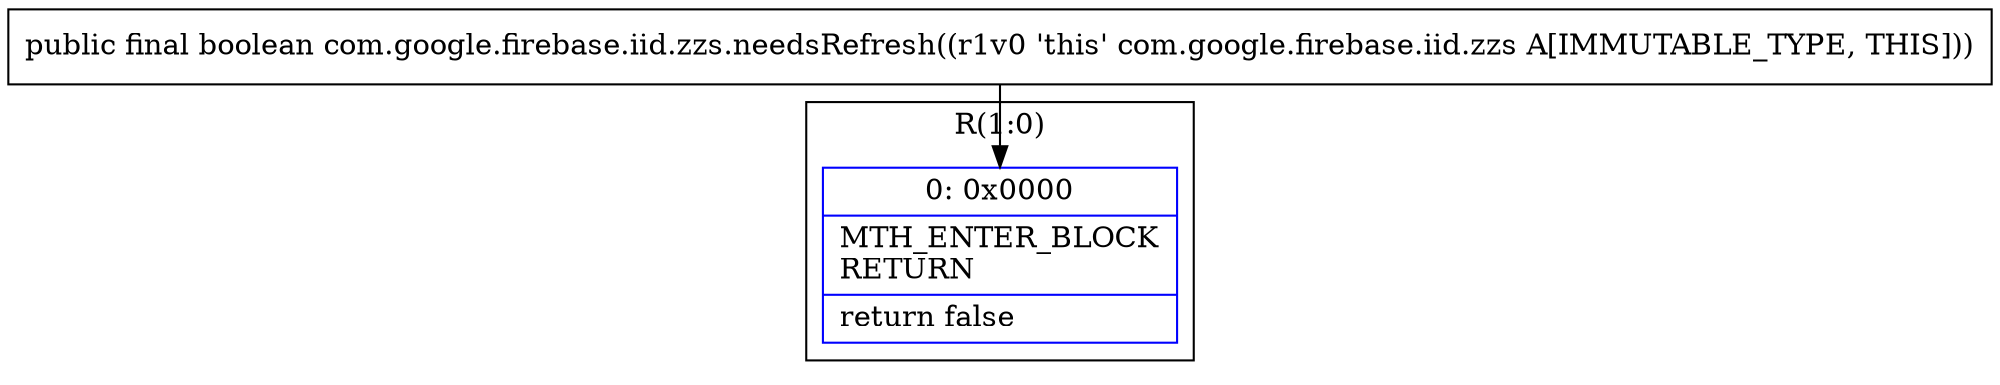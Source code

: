digraph "CFG forcom.google.firebase.iid.zzs.needsRefresh()Z" {
subgraph cluster_Region_1443570084 {
label = "R(1:0)";
node [shape=record,color=blue];
Node_0 [shape=record,label="{0\:\ 0x0000|MTH_ENTER_BLOCK\lRETURN\l|return false\l}"];
}
MethodNode[shape=record,label="{public final boolean com.google.firebase.iid.zzs.needsRefresh((r1v0 'this' com.google.firebase.iid.zzs A[IMMUTABLE_TYPE, THIS])) }"];
MethodNode -> Node_0;
}

